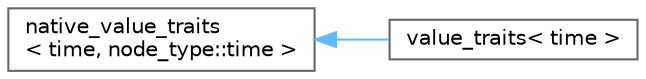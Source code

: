 digraph "Graphical Class Hierarchy"
{
 // LATEX_PDF_SIZE
  bgcolor="transparent";
  edge [fontname=Helvetica,fontsize=10,labelfontname=Helvetica,labelfontsize=10];
  node [fontname=Helvetica,fontsize=10,shape=box,height=0.2,width=0.4];
  rankdir="LR";
  Node0 [id="Node000000",label="native_value_traits\l\< time, node_type::time \>",height=0.2,width=0.4,color="grey40", fillcolor="white", style="filled",URL="$structnative__value__traits.html",tooltip=" "];
  Node0 -> Node1 [id="edge112_Node000000_Node000001",dir="back",color="steelblue1",style="solid",tooltip=" "];
  Node1 [id="Node000001",label="value_traits\< time \>",height=0.2,width=0.4,color="grey40", fillcolor="white", style="filled",URL="$structvalue__traits_3_01time_01_4.html",tooltip=" "];
}
